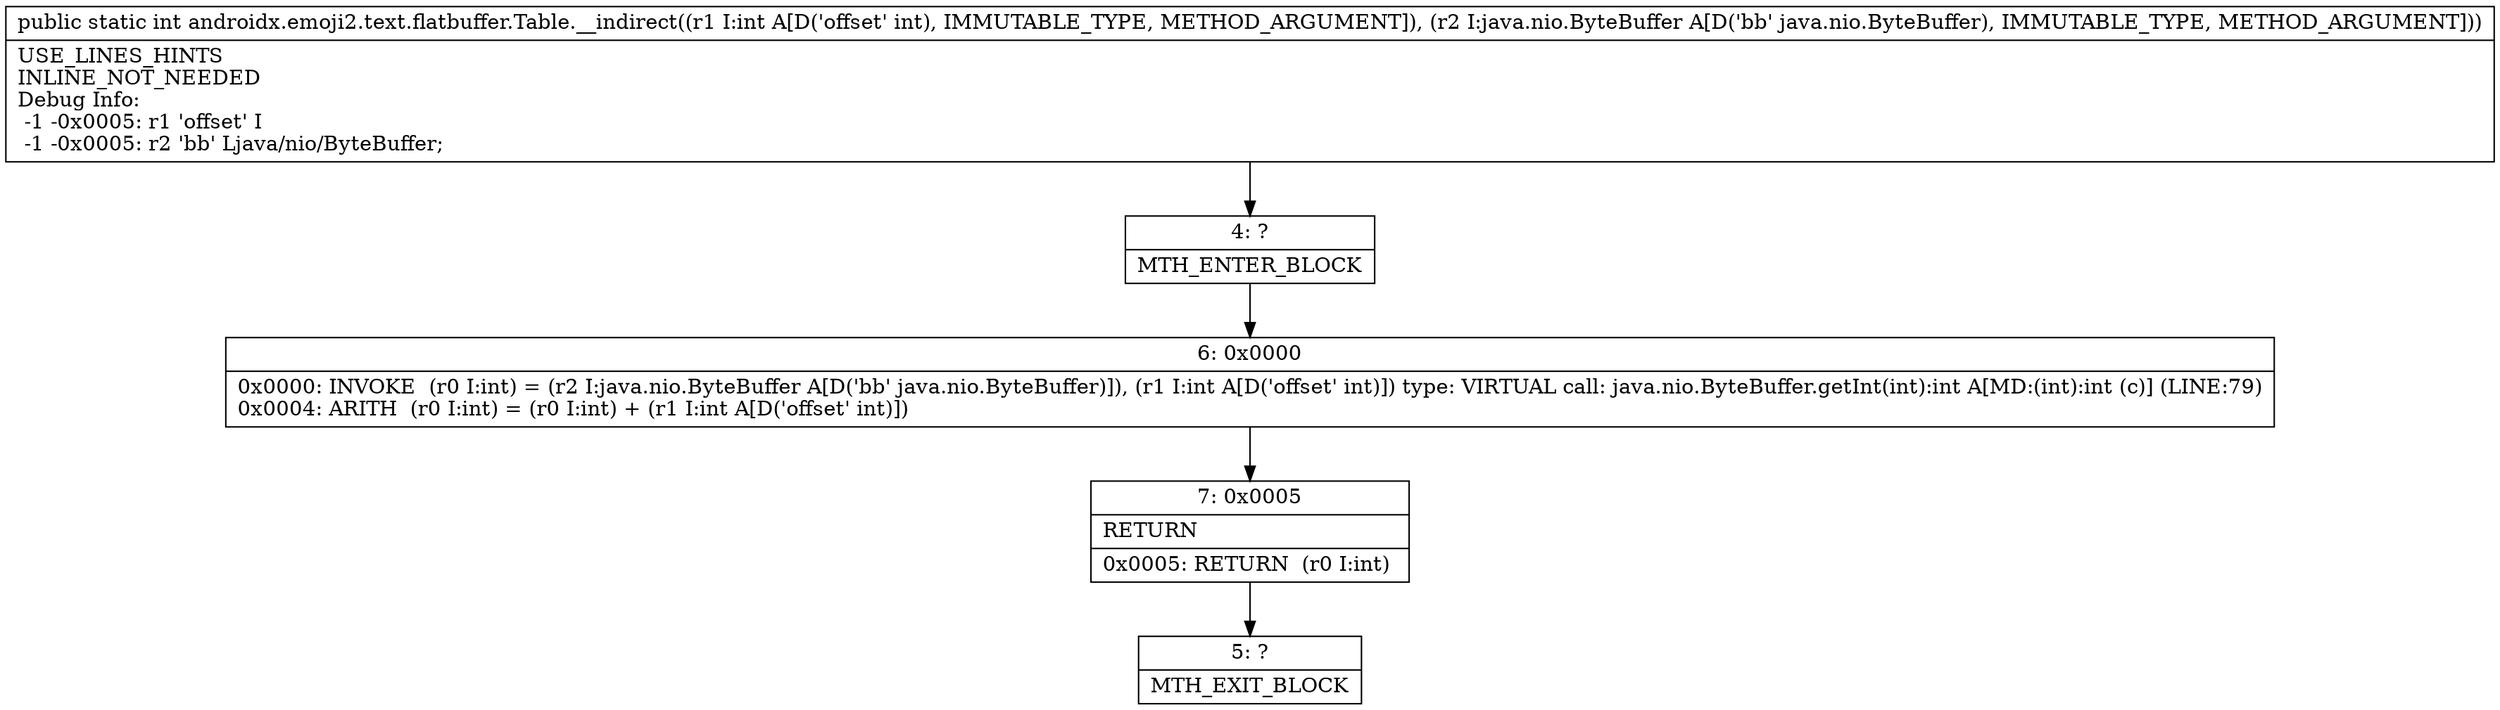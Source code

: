 digraph "CFG forandroidx.emoji2.text.flatbuffer.Table.__indirect(ILjava\/nio\/ByteBuffer;)I" {
Node_4 [shape=record,label="{4\:\ ?|MTH_ENTER_BLOCK\l}"];
Node_6 [shape=record,label="{6\:\ 0x0000|0x0000: INVOKE  (r0 I:int) = (r2 I:java.nio.ByteBuffer A[D('bb' java.nio.ByteBuffer)]), (r1 I:int A[D('offset' int)]) type: VIRTUAL call: java.nio.ByteBuffer.getInt(int):int A[MD:(int):int (c)] (LINE:79)\l0x0004: ARITH  (r0 I:int) = (r0 I:int) + (r1 I:int A[D('offset' int)]) \l}"];
Node_7 [shape=record,label="{7\:\ 0x0005|RETURN\l|0x0005: RETURN  (r0 I:int) \l}"];
Node_5 [shape=record,label="{5\:\ ?|MTH_EXIT_BLOCK\l}"];
MethodNode[shape=record,label="{public static int androidx.emoji2.text.flatbuffer.Table.__indirect((r1 I:int A[D('offset' int), IMMUTABLE_TYPE, METHOD_ARGUMENT]), (r2 I:java.nio.ByteBuffer A[D('bb' java.nio.ByteBuffer), IMMUTABLE_TYPE, METHOD_ARGUMENT]))  | USE_LINES_HINTS\lINLINE_NOT_NEEDED\lDebug Info:\l  \-1 \-0x0005: r1 'offset' I\l  \-1 \-0x0005: r2 'bb' Ljava\/nio\/ByteBuffer;\l}"];
MethodNode -> Node_4;Node_4 -> Node_6;
Node_6 -> Node_7;
Node_7 -> Node_5;
}

